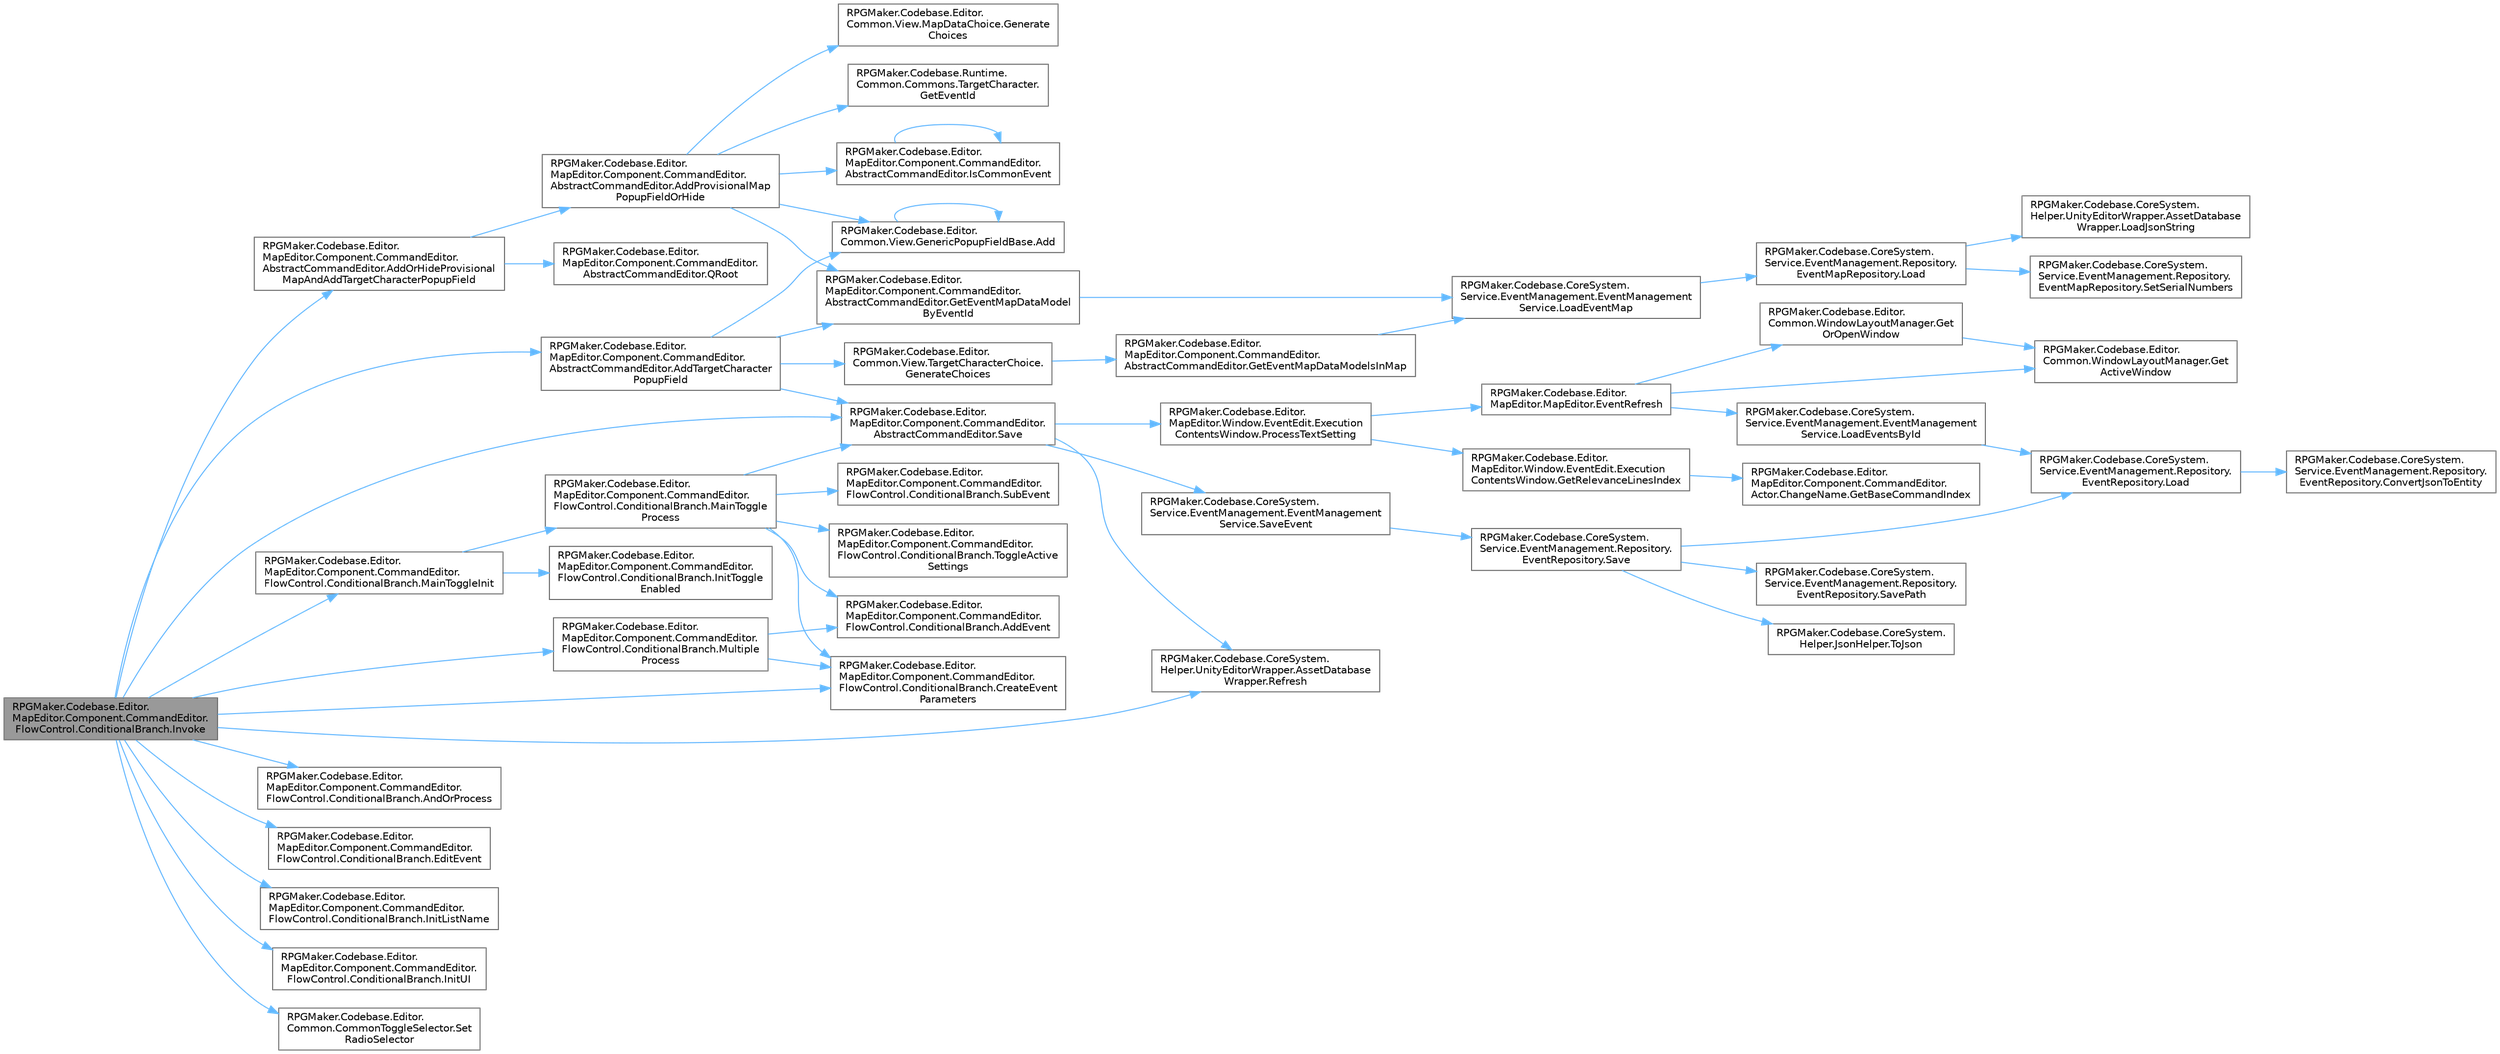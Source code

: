 digraph "RPGMaker.Codebase.Editor.MapEditor.Component.CommandEditor.FlowControl.ConditionalBranch.Invoke"
{
 // LATEX_PDF_SIZE
  bgcolor="transparent";
  edge [fontname=Helvetica,fontsize=10,labelfontname=Helvetica,labelfontsize=10];
  node [fontname=Helvetica,fontsize=10,shape=box,height=0.2,width=0.4];
  rankdir="LR";
  Node1 [id="Node000001",label="RPGMaker.Codebase.Editor.\lMapEditor.Component.CommandEditor.\lFlowControl.ConditionalBranch.Invoke",height=0.2,width=0.4,color="gray40", fillcolor="grey60", style="filled", fontcolor="black",tooltip=" "];
  Node1 -> Node2 [id="edge1_Node000001_Node000002",color="steelblue1",style="solid",tooltip=" "];
  Node2 [id="Node000002",label="RPGMaker.Codebase.Editor.\lMapEditor.Component.CommandEditor.\lAbstractCommandEditor.AddOrHideProvisional\lMapAndAddTargetCharacterPopupField",height=0.2,width=0.4,color="grey40", fillcolor="white", style="filled",URL="$d3/ded/class_r_p_g_maker_1_1_codebase_1_1_editor_1_1_map_editor_1_1_component_1_1_command_editor_1_1_abstract_command_editor.html#a3d38c3665363d6d6f018b0a966a985b9",tooltip="コモンイベント用の仮マップの『マップ選択』PopupFieldの追加もしくは追加先項目UIを非表示と 『キャラクター』PopupFieldの追加。"];
  Node2 -> Node3 [id="edge2_Node000002_Node000003",color="steelblue1",style="solid",tooltip=" "];
  Node3 [id="Node000003",label="RPGMaker.Codebase.Editor.\lMapEditor.Component.CommandEditor.\lAbstractCommandEditor.AddProvisionalMap\lPopupFieldOrHide",height=0.2,width=0.4,color="grey40", fillcolor="white", style="filled",URL="$d3/ded/class_r_p_g_maker_1_1_codebase_1_1_editor_1_1_map_editor_1_1_component_1_1_command_editor_1_1_abstract_command_editor.html#a432e4720fc6a4a2139ff87825f17e616",tooltip="コモンイベント用の仮のマップを選択するPopupFieldを追加もしくは追加先項目UIを非表示にする。"];
  Node3 -> Node4 [id="edge3_Node000003_Node000004",color="steelblue1",style="solid",tooltip=" "];
  Node4 [id="Node000004",label="RPGMaker.Codebase.Editor.\lCommon.View.GenericPopupFieldBase.Add",height=0.2,width=0.4,color="grey40", fillcolor="white", style="filled",URL="$d6/df8/class_r_p_g_maker_1_1_codebase_1_1_editor_1_1_common_1_1_view_1_1_generic_popup_field_base.html#af872e0468b0ea896abc06189f60e336f",tooltip="😁 GenericPopupFieldBaseをVisualElementツリーに追加する。"];
  Node4 -> Node4 [id="edge4_Node000004_Node000004",color="steelblue1",style="solid",tooltip=" "];
  Node3 -> Node5 [id="edge5_Node000003_Node000005",color="steelblue1",style="solid",tooltip=" "];
  Node5 [id="Node000005",label="RPGMaker.Codebase.Editor.\lCommon.View.MapDataChoice.Generate\lChoices",height=0.2,width=0.4,color="grey40", fillcolor="white", style="filled",URL="$d2/da9/class_r_p_g_maker_1_1_codebase_1_1_editor_1_1_common_1_1_view_1_1_map_data_choice.html#aa77a895e5626229a9d5851c86cf07c99",tooltip="😁 選択の生成"];
  Node3 -> Node6 [id="edge6_Node000003_Node000006",color="steelblue1",style="solid",tooltip=" "];
  Node6 [id="Node000006",label="RPGMaker.Codebase.Runtime.\lCommon.Commons.TargetCharacter.\lGetEventId",height=0.2,width=0.4,color="grey40", fillcolor="white", style="filled",URL="$d4/d49/class_r_p_g_maker_1_1_codebase_1_1_runtime_1_1_common_1_1_commons_1_1_target_character.html#a9b8a9d47aa7382712fad607a936ac5bc",tooltip=" "];
  Node3 -> Node7 [id="edge7_Node000003_Node000007",color="steelblue1",style="solid",tooltip=" "];
  Node7 [id="Node000007",label="RPGMaker.Codebase.Editor.\lMapEditor.Component.CommandEditor.\lAbstractCommandEditor.GetEventMapDataModel\lByEventId",height=0.2,width=0.4,color="grey40", fillcolor="white", style="filled",URL="$d3/ded/class_r_p_g_maker_1_1_codebase_1_1_editor_1_1_map_editor_1_1_component_1_1_command_editor_1_1_abstract_command_editor.html#a9aafa154213e0efb8069c983f87453bb",tooltip="指定idのイベントが配置されている、EventMapDataModelを取得する。"];
  Node7 -> Node8 [id="edge8_Node000007_Node000008",color="steelblue1",style="solid",tooltip=" "];
  Node8 [id="Node000008",label="RPGMaker.Codebase.CoreSystem.\lService.EventManagement.EventManagement\lService.LoadEventMap",height=0.2,width=0.4,color="grey40", fillcolor="white", style="filled",URL="$d5/d7b/class_r_p_g_maker_1_1_codebase_1_1_core_system_1_1_service_1_1_event_management_1_1_event_management_service.html#aa63d78cbfcaaf1b54776075b618d80b1",tooltip="😁 イベント・マップ読込"];
  Node8 -> Node9 [id="edge9_Node000008_Node000009",color="steelblue1",style="solid",tooltip=" "];
  Node9 [id="Node000009",label="RPGMaker.Codebase.CoreSystem.\lService.EventManagement.Repository.\lEventMapRepository.Load",height=0.2,width=0.4,color="grey40", fillcolor="white", style="filled",URL="$d1/d3b/class_r_p_g_maker_1_1_codebase_1_1_core_system_1_1_service_1_1_event_management_1_1_repository_1_1_event_map_repository.html#aba320b51a3cd406f63408413d317fe65",tooltip="😁 読込"];
  Node9 -> Node10 [id="edge10_Node000009_Node000010",color="steelblue1",style="solid",tooltip=" "];
  Node10 [id="Node000010",label="RPGMaker.Codebase.CoreSystem.\lHelper.UnityEditorWrapper.AssetDatabase\lWrapper.LoadJsonString",height=0.2,width=0.4,color="grey40", fillcolor="white", style="filled",URL="$d9/d20/class_r_p_g_maker_1_1_codebase_1_1_core_system_1_1_helper_1_1_unity_editor_wrapper_1_1_asset_database_wrapper.html#ab1557b81ee60a7dc4f85349106fe4244",tooltip=" "];
  Node9 -> Node11 [id="edge11_Node000009_Node000011",color="steelblue1",style="solid",tooltip=" "];
  Node11 [id="Node000011",label="RPGMaker.Codebase.CoreSystem.\lService.EventManagement.Repository.\lEventMapRepository.SetSerialNumbers",height=0.2,width=0.4,color="grey40", fillcolor="white", style="filled",URL="$d1/d3b/class_r_p_g_maker_1_1_codebase_1_1_core_system_1_1_service_1_1_event_management_1_1_repository_1_1_event_map_repository.html#af0aa21f90268eb6be10d3d00a9e5e2bf",tooltip="連番設定"];
  Node3 -> Node12 [id="edge12_Node000003_Node000012",color="steelblue1",style="solid",tooltip=" "];
  Node12 [id="Node000012",label="RPGMaker.Codebase.Editor.\lMapEditor.Component.CommandEditor.\lAbstractCommandEditor.IsCommonEvent",height=0.2,width=0.4,color="grey40", fillcolor="white", style="filled",URL="$d3/ded/class_r_p_g_maker_1_1_codebase_1_1_editor_1_1_map_editor_1_1_component_1_1_command_editor_1_1_abstract_command_editor.html#a8a6eb76da3da67bd2c8fd9be2d63748a",tooltip=" "];
  Node12 -> Node12 [id="edge13_Node000012_Node000012",color="steelblue1",style="solid",tooltip=" "];
  Node2 -> Node13 [id="edge14_Node000002_Node000013",color="steelblue1",style="solid",tooltip=" "];
  Node13 [id="Node000013",label="RPGMaker.Codebase.Editor.\lMapEditor.Component.CommandEditor.\lAbstractCommandEditor.QRoot",height=0.2,width=0.4,color="grey40", fillcolor="white", style="filled",URL="$d3/ded/class_r_p_g_maker_1_1_codebase_1_1_editor_1_1_map_editor_1_1_component_1_1_command_editor_1_1_abstract_command_editor.html#a68d70c8001877159775144afa889c7e4",tooltip=" "];
  Node1 -> Node14 [id="edge15_Node000001_Node000014",color="steelblue1",style="solid",tooltip=" "];
  Node14 [id="Node000014",label="RPGMaker.Codebase.Editor.\lMapEditor.Component.CommandEditor.\lAbstractCommandEditor.AddTargetCharacter\lPopupField",height=0.2,width=0.4,color="grey40", fillcolor="white", style="filled",URL="$d3/ded/class_r_p_g_maker_1_1_codebase_1_1_editor_1_1_map_editor_1_1_component_1_1_command_editor_1_1_abstract_command_editor.html#acf41d59400a9718c22e00f6076ac9d05",tooltip="対象キャラクターを選択するPopupFieldを追加する。"];
  Node14 -> Node4 [id="edge16_Node000014_Node000004",color="steelblue1",style="solid",tooltip=" "];
  Node14 -> Node15 [id="edge17_Node000014_Node000015",color="steelblue1",style="solid",tooltip=" "];
  Node15 [id="Node000015",label="RPGMaker.Codebase.Editor.\lCommon.View.TargetCharacterChoice.\lGenerateChoices",height=0.2,width=0.4,color="grey40", fillcolor="white", style="filled",URL="$d7/d3e/class_r_p_g_maker_1_1_codebase_1_1_editor_1_1_common_1_1_view_1_1_target_character_choice.html#aab249c9aeea0ded4af8a58409a38fb13",tooltip="😁 選択可能な対象キャラクター列を生成する。"];
  Node15 -> Node16 [id="edge18_Node000015_Node000016",color="steelblue1",style="solid",tooltip=" "];
  Node16 [id="Node000016",label="RPGMaker.Codebase.Editor.\lMapEditor.Component.CommandEditor.\lAbstractCommandEditor.GetEventMapDataModelsInMap",height=0.2,width=0.4,color="grey40", fillcolor="white", style="filled",URL="$d3/ded/class_r_p_g_maker_1_1_codebase_1_1_editor_1_1_map_editor_1_1_component_1_1_command_editor_1_1_abstract_command_editor.html#acd71fc41f5857e62b3a834b249d0e124",tooltip="指定idのマップに配置されている、全EventMapDataModel列を取得する。"];
  Node16 -> Node8 [id="edge19_Node000016_Node000008",color="steelblue1",style="solid",tooltip=" "];
  Node14 -> Node7 [id="edge20_Node000014_Node000007",color="steelblue1",style="solid",tooltip=" "];
  Node14 -> Node17 [id="edge21_Node000014_Node000017",color="steelblue1",style="solid",tooltip=" "];
  Node17 [id="Node000017",label="RPGMaker.Codebase.Editor.\lMapEditor.Component.CommandEditor.\lAbstractCommandEditor.Save",height=0.2,width=0.4,color="grey40", fillcolor="white", style="filled",URL="$d3/ded/class_r_p_g_maker_1_1_codebase_1_1_editor_1_1_map_editor_1_1_component_1_1_command_editor_1_1_abstract_command_editor.html#af4ca3c0da1e28c5faa50d538a2f8ab68",tooltip=" "];
  Node17 -> Node18 [id="edge22_Node000017_Node000018",color="steelblue1",style="solid",tooltip=" "];
  Node18 [id="Node000018",label="RPGMaker.Codebase.Editor.\lMapEditor.Window.EventEdit.Execution\lContentsWindow.ProcessTextSetting",height=0.2,width=0.4,color="grey40", fillcolor="white", style="filled",URL="$d4/d5c/class_r_p_g_maker_1_1_codebase_1_1_editor_1_1_map_editor_1_1_window_1_1_event_edit_1_1_execution_contents_window.html#ada78c1325d8f5758dbd450eacfae38bc",tooltip="コマンド一覧表示"];
  Node18 -> Node19 [id="edge23_Node000018_Node000019",color="steelblue1",style="solid",tooltip=" "];
  Node19 [id="Node000019",label="RPGMaker.Codebase.Editor.\lMapEditor.MapEditor.EventRefresh",height=0.2,width=0.4,color="grey40", fillcolor="white", style="filled",URL="$d1/d2d/class_r_p_g_maker_1_1_codebase_1_1_editor_1_1_map_editor_1_1_map_editor.html#afbaee6161fa32554f067a71c268db72a",tooltip="eventEntityの更新"];
  Node19 -> Node20 [id="edge24_Node000019_Node000020",color="steelblue1",style="solid",tooltip=" "];
  Node20 [id="Node000020",label="RPGMaker.Codebase.Editor.\lCommon.WindowLayoutManager.Get\lActiveWindow",height=0.2,width=0.4,color="grey40", fillcolor="white", style="filled",URL="$d1/dcb/class_r_p_g_maker_1_1_codebase_1_1_editor_1_1_common_1_1_window_layout_manager.html#a5d6a0f96e987d3d534af55f13296b8c1",tooltip="指定したIDのウィンドウを取得する"];
  Node19 -> Node21 [id="edge25_Node000019_Node000021",color="steelblue1",style="solid",tooltip=" "];
  Node21 [id="Node000021",label="RPGMaker.Codebase.Editor.\lCommon.WindowLayoutManager.Get\lOrOpenWindow",height=0.2,width=0.4,color="grey40", fillcolor="white", style="filled",URL="$d1/dcb/class_r_p_g_maker_1_1_codebase_1_1_editor_1_1_common_1_1_window_layout_manager.html#a800df5ea8f1279e857a7930eadc791c4",tooltip="😁 layoutIDからウィンドウを取得（開いてなければ開く）"];
  Node21 -> Node20 [id="edge26_Node000021_Node000020",color="steelblue1",style="solid",tooltip=" "];
  Node19 -> Node22 [id="edge27_Node000019_Node000022",color="steelblue1",style="solid",tooltip=" "];
  Node22 [id="Node000022",label="RPGMaker.Codebase.CoreSystem.\lService.EventManagement.EventManagement\lService.LoadEventsById",height=0.2,width=0.4,color="grey40", fillcolor="white", style="filled",URL="$d5/d7b/class_r_p_g_maker_1_1_codebase_1_1_core_system_1_1_service_1_1_event_management_1_1_event_management_service.html#ad41822cfd87959b5dd4db750820f4dd3",tooltip="😁 Idに紐づくイベント読込"];
  Node22 -> Node23 [id="edge28_Node000022_Node000023",color="steelblue1",style="solid",tooltip=" "];
  Node23 [id="Node000023",label="RPGMaker.Codebase.CoreSystem.\lService.EventManagement.Repository.\lEventRepository.Load",height=0.2,width=0.4,color="grey40", fillcolor="white", style="filled",URL="$d9/d21/class_r_p_g_maker_1_1_codebase_1_1_core_system_1_1_service_1_1_event_management_1_1_repository_1_1_event_repository.html#aa07a22564e7e157ac3cb0b8861980079",tooltip="😁 読込"];
  Node23 -> Node24 [id="edge29_Node000023_Node000024",color="steelblue1",style="solid",tooltip=" "];
  Node24 [id="Node000024",label="RPGMaker.Codebase.CoreSystem.\lService.EventManagement.Repository.\lEventRepository.ConvertJsonToEntity",height=0.2,width=0.4,color="grey40", fillcolor="white", style="filled",URL="$d9/d21/class_r_p_g_maker_1_1_codebase_1_1_core_system_1_1_service_1_1_event_management_1_1_repository_1_1_event_repository.html#a362b89e9d43c8ed34a1fd0ad62001db2",tooltip="😁 JSONからエンティティへ変換"];
  Node18 -> Node25 [id="edge30_Node000018_Node000025",color="steelblue1",style="solid",tooltip=" "];
  Node25 [id="Node000025",label="RPGMaker.Codebase.Editor.\lMapEditor.Window.EventEdit.Execution\lContentsWindow.GetRelevanceLinesIndex",height=0.2,width=0.4,color="grey40", fillcolor="white", style="filled",URL="$d4/d5c/class_r_p_g_maker_1_1_codebase_1_1_editor_1_1_map_editor_1_1_window_1_1_event_edit_1_1_execution_contents_window.html#a9cc2e2e0d91372b62808204f1671de92",tooltip=" "];
  Node25 -> Node26 [id="edge31_Node000025_Node000026",color="steelblue1",style="solid",tooltip=" "];
  Node26 [id="Node000026",label="RPGMaker.Codebase.Editor.\lMapEditor.Component.CommandEditor.\lActor.ChangeName.GetBaseCommandIndex",height=0.2,width=0.4,color="grey40", fillcolor="white", style="filled",URL="$d1/d0c/class_r_p_g_maker_1_1_codebase_1_1_editor_1_1_map_editor_1_1_component_1_1_command_editor_1_1_actor_1_1_change_name.html#ae341e22b20b6b97ec0151b828c51666b",tooltip="基点となる[アクター設定の変更]のインデックスを取得する"];
  Node17 -> Node27 [id="edge32_Node000017_Node000027",color="steelblue1",style="solid",tooltip=" "];
  Node27 [id="Node000027",label="RPGMaker.Codebase.CoreSystem.\lHelper.UnityEditorWrapper.AssetDatabase\lWrapper.Refresh",height=0.2,width=0.4,color="grey40", fillcolor="white", style="filled",URL="$d9/d20/class_r_p_g_maker_1_1_codebase_1_1_core_system_1_1_helper_1_1_unity_editor_wrapper_1_1_asset_database_wrapper.html#a6a55f5098d23beaeadbcb41de897f051",tooltip=" "];
  Node17 -> Node28 [id="edge33_Node000017_Node000028",color="steelblue1",style="solid",tooltip=" "];
  Node28 [id="Node000028",label="RPGMaker.Codebase.CoreSystem.\lService.EventManagement.EventManagement\lService.SaveEvent",height=0.2,width=0.4,color="grey40", fillcolor="white", style="filled",URL="$d5/d7b/class_r_p_g_maker_1_1_codebase_1_1_core_system_1_1_service_1_1_event_management_1_1_event_management_service.html#ab4076d36d7d412ee2420c7e81d02ab4a",tooltip="😁 イベント保存"];
  Node28 -> Node29 [id="edge34_Node000028_Node000029",color="steelblue1",style="solid",tooltip=" "];
  Node29 [id="Node000029",label="RPGMaker.Codebase.CoreSystem.\lService.EventManagement.Repository.\lEventRepository.Save",height=0.2,width=0.4,color="grey40", fillcolor="white", style="filled",URL="$d9/d21/class_r_p_g_maker_1_1_codebase_1_1_core_system_1_1_service_1_1_event_management_1_1_repository_1_1_event_repository.html#a85d97192a962f0e45d63429ec5e5dc2d",tooltip="😁 保存"];
  Node29 -> Node23 [id="edge35_Node000029_Node000023",color="steelblue1",style="solid",tooltip=" "];
  Node29 -> Node30 [id="edge36_Node000029_Node000030",color="steelblue1",style="solid",tooltip=" "];
  Node30 [id="Node000030",label="RPGMaker.Codebase.CoreSystem.\lService.EventManagement.Repository.\lEventRepository.SavePath",height=0.2,width=0.4,color="grey40", fillcolor="white", style="filled",URL="$d9/d21/class_r_p_g_maker_1_1_codebase_1_1_core_system_1_1_service_1_1_event_management_1_1_repository_1_1_event_repository.html#a04ab7e6ca381cb3a66957ab68af0ee05",tooltip="😁 パス保存"];
  Node29 -> Node31 [id="edge37_Node000029_Node000031",color="steelblue1",style="solid",tooltip=" "];
  Node31 [id="Node000031",label="RPGMaker.Codebase.CoreSystem.\lHelper.JsonHelper.ToJson",height=0.2,width=0.4,color="grey40", fillcolor="white", style="filled",URL="$d8/dd0/class_r_p_g_maker_1_1_codebase_1_1_core_system_1_1_helper_1_1_json_helper.html#a769989dc78ae92d5e53c0aec69a8bec7",tooltip=" "];
  Node1 -> Node32 [id="edge38_Node000001_Node000032",color="steelblue1",style="solid",tooltip=" "];
  Node32 [id="Node000032",label="RPGMaker.Codebase.Editor.\lMapEditor.Component.CommandEditor.\lFlowControl.ConditionalBranch.AndOrProcess",height=0.2,width=0.4,color="grey40", fillcolor="white", style="filled",URL="$d3/d9a/class_r_p_g_maker_1_1_codebase_1_1_editor_1_1_map_editor_1_1_component_1_1_command_editor_1_1_fl8689c5e32cb74b7cc5be0c2b1f138534.html#a4b60d099b2956674ab820719aeb34fc5",tooltip=" "];
  Node1 -> Node33 [id="edge39_Node000001_Node000033",color="steelblue1",style="solid",tooltip=" "];
  Node33 [id="Node000033",label="RPGMaker.Codebase.Editor.\lMapEditor.Component.CommandEditor.\lFlowControl.ConditionalBranch.CreateEvent\lParameters",height=0.2,width=0.4,color="grey40", fillcolor="white", style="filled",URL="$d3/d9a/class_r_p_g_maker_1_1_codebase_1_1_editor_1_1_map_editor_1_1_component_1_1_command_editor_1_1_fl8689c5e32cb74b7cc5be0c2b1f138534.html#aab04249d0102264177e6bbf8fe2b9a8a",tooltip=" "];
  Node1 -> Node34 [id="edge40_Node000001_Node000034",color="steelblue1",style="solid",tooltip=" "];
  Node34 [id="Node000034",label="RPGMaker.Codebase.Editor.\lMapEditor.Component.CommandEditor.\lFlowControl.ConditionalBranch.EditEvent",height=0.2,width=0.4,color="grey40", fillcolor="white", style="filled",URL="$d3/d9a/class_r_p_g_maker_1_1_codebase_1_1_editor_1_1_map_editor_1_1_component_1_1_command_editor_1_1_fl8689c5e32cb74b7cc5be0c2b1f138534.html#a3b6a5bc2086176314f4509f75253f47d",tooltip=" "];
  Node1 -> Node35 [id="edge41_Node000001_Node000035",color="steelblue1",style="solid",tooltip=" "];
  Node35 [id="Node000035",label="RPGMaker.Codebase.Editor.\lMapEditor.Component.CommandEditor.\lFlowControl.ConditionalBranch.InitListName",height=0.2,width=0.4,color="grey40", fillcolor="white", style="filled",URL="$d3/d9a/class_r_p_g_maker_1_1_codebase_1_1_editor_1_1_map_editor_1_1_component_1_1_command_editor_1_1_fl8689c5e32cb74b7cc5be0c2b1f138534.html#a7e39600bd90a9be9fd1c6a1094448840",tooltip=" "];
  Node1 -> Node36 [id="edge42_Node000001_Node000036",color="steelblue1",style="solid",tooltip=" "];
  Node36 [id="Node000036",label="RPGMaker.Codebase.Editor.\lMapEditor.Component.CommandEditor.\lFlowControl.ConditionalBranch.InitUI",height=0.2,width=0.4,color="grey40", fillcolor="white", style="filled",URL="$d3/d9a/class_r_p_g_maker_1_1_codebase_1_1_editor_1_1_map_editor_1_1_component_1_1_command_editor_1_1_fl8689c5e32cb74b7cc5be0c2b1f138534.html#a11198db77b2c642733b15a4fd525a521",tooltip=" "];
  Node1 -> Node37 [id="edge43_Node000001_Node000037",color="steelblue1",style="solid",tooltip=" "];
  Node37 [id="Node000037",label="RPGMaker.Codebase.Editor.\lMapEditor.Component.CommandEditor.\lFlowControl.ConditionalBranch.MainToggleInit",height=0.2,width=0.4,color="grey40", fillcolor="white", style="filled",URL="$d3/d9a/class_r_p_g_maker_1_1_codebase_1_1_editor_1_1_map_editor_1_1_component_1_1_command_editor_1_1_fl8689c5e32cb74b7cc5be0c2b1f138534.html#a438320ca98e870ee3ecbf15daa0de20b",tooltip=" "];
  Node37 -> Node38 [id="edge44_Node000037_Node000038",color="steelblue1",style="solid",tooltip=" "];
  Node38 [id="Node000038",label="RPGMaker.Codebase.Editor.\lMapEditor.Component.CommandEditor.\lFlowControl.ConditionalBranch.InitToggle\lEnabled",height=0.2,width=0.4,color="grey40", fillcolor="white", style="filled",URL="$d3/d9a/class_r_p_g_maker_1_1_codebase_1_1_editor_1_1_map_editor_1_1_component_1_1_command_editor_1_1_fl8689c5e32cb74b7cc5be0c2b1f138534.html#a2d5d48731d0c2e4bf18157e9dcbb6c45",tooltip="初期設定時、トグルがOFFの場合いじれない箇所を非アクティブにする"];
  Node37 -> Node39 [id="edge45_Node000037_Node000039",color="steelblue1",style="solid",tooltip=" "];
  Node39 [id="Node000039",label="RPGMaker.Codebase.Editor.\lMapEditor.Component.CommandEditor.\lFlowControl.ConditionalBranch.MainToggle\lProcess",height=0.2,width=0.4,color="grey40", fillcolor="white", style="filled",URL="$d3/d9a/class_r_p_g_maker_1_1_codebase_1_1_editor_1_1_map_editor_1_1_component_1_1_command_editor_1_1_fl8689c5e32cb74b7cc5be0c2b1f138534.html#abaf8a34b71393e8fda7b1888820d0009",tooltip="トグルのON/OFF切り替え"];
  Node39 -> Node40 [id="edge46_Node000039_Node000040",color="steelblue1",style="solid",tooltip=" "];
  Node40 [id="Node000040",label="RPGMaker.Codebase.Editor.\lMapEditor.Component.CommandEditor.\lFlowControl.ConditionalBranch.AddEvent",height=0.2,width=0.4,color="grey40", fillcolor="white", style="filled",URL="$d3/d9a/class_r_p_g_maker_1_1_codebase_1_1_editor_1_1_map_editor_1_1_component_1_1_command_editor_1_1_fl8689c5e32cb74b7cc5be0c2b1f138534.html#a79de5f04f94e3579b156d35013391891",tooltip=" "];
  Node39 -> Node33 [id="edge47_Node000039_Node000033",color="steelblue1",style="solid",tooltip=" "];
  Node39 -> Node17 [id="edge48_Node000039_Node000017",color="steelblue1",style="solid",tooltip=" "];
  Node39 -> Node41 [id="edge49_Node000039_Node000041",color="steelblue1",style="solid",tooltip=" "];
  Node41 [id="Node000041",label="RPGMaker.Codebase.Editor.\lMapEditor.Component.CommandEditor.\lFlowControl.ConditionalBranch.SubEvent",height=0.2,width=0.4,color="grey40", fillcolor="white", style="filled",URL="$d3/d9a/class_r_p_g_maker_1_1_codebase_1_1_editor_1_1_map_editor_1_1_component_1_1_command_editor_1_1_fl8689c5e32cb74b7cc5be0c2b1f138534.html#a4393b94e28a14e91b6bc0af6c0cb9c23",tooltip=" "];
  Node39 -> Node42 [id="edge50_Node000039_Node000042",color="steelblue1",style="solid",tooltip=" "];
  Node42 [id="Node000042",label="RPGMaker.Codebase.Editor.\lMapEditor.Component.CommandEditor.\lFlowControl.ConditionalBranch.ToggleActive\lSettings",height=0.2,width=0.4,color="grey40", fillcolor="white", style="filled",URL="$d3/d9a/class_r_p_g_maker_1_1_codebase_1_1_editor_1_1_map_editor_1_1_component_1_1_command_editor_1_1_fl8689c5e32cb74b7cc5be0c2b1f138534.html#ac90c899ad4474c92c117631cc73d465e",tooltip=" "];
  Node1 -> Node43 [id="edge51_Node000001_Node000043",color="steelblue1",style="solid",tooltip=" "];
  Node43 [id="Node000043",label="RPGMaker.Codebase.Editor.\lMapEditor.Component.CommandEditor.\lFlowControl.ConditionalBranch.Multiple\lProcess",height=0.2,width=0.4,color="grey40", fillcolor="white", style="filled",URL="$d3/d9a/class_r_p_g_maker_1_1_codebase_1_1_editor_1_1_map_editor_1_1_component_1_1_command_editor_1_1_fl8689c5e32cb74b7cc5be0c2b1f138534.html#a74dc8278893f5d940a7010e3e28c0d84",tooltip=" "];
  Node43 -> Node40 [id="edge52_Node000043_Node000040",color="steelblue1",style="solid",tooltip=" "];
  Node43 -> Node33 [id="edge53_Node000043_Node000033",color="steelblue1",style="solid",tooltip=" "];
  Node1 -> Node27 [id="edge54_Node000001_Node000027",color="steelblue1",style="solid",tooltip=" "];
  Node1 -> Node17 [id="edge55_Node000001_Node000017",color="steelblue1",style="solid",tooltip=" "];
  Node1 -> Node44 [id="edge56_Node000001_Node000044",color="steelblue1",style="solid",tooltip=" "];
  Node44 [id="Node000044",label="RPGMaker.Codebase.Editor.\lCommon.CommonToggleSelector.Set\lRadioSelector",height=0.2,width=0.4,color="grey40", fillcolor="white", style="filled",URL="$dc/da0/class_r_p_g_maker_1_1_codebase_1_1_editor_1_1_common_1_1_common_toggle_selector.html#a22def08fe03dca653d9740472adf0472",tooltip="😁 ラジオ選択設定"];
}
